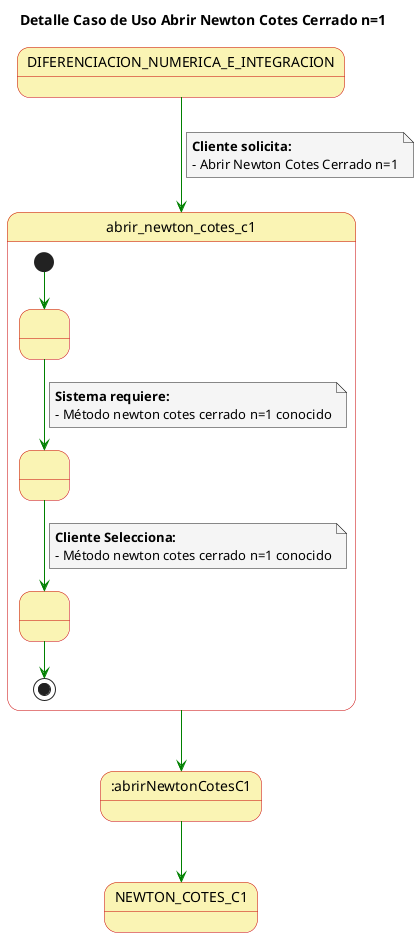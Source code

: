 @startuml

skinparam state {
  BackgroundColor #faf4b4
  BorderColor #c90000
}

skinparam note {
  BackgroundColor #f5f5f5
}

skinparam linetype polyline

title Detalle Caso de Uso Abrir Newton Cotes Cerrado n=1


DIFERENCIACION_NUMERICA_E_INTEGRACION-[#green]-> abrir_newton_cotes_c1
note on link
  **Cliente solicita:**
  - Abrir Newton Cotes Cerrado n=1
end note

state abrir_newton_cotes_c1{
  state 1 as " "
  state 2 as " "
  state 3 as " "
  
  [*] -[#green]-> 1
  1 -[#green]-> 2
  note on link
      **Sistema requiere:**
      - Método newton cotes cerrado n=1 conocido
  end note
  2 -[#green]-> 3
  note on link
    **Cliente Selecciona:**
    - Método newton cotes cerrado n=1 conocido
  end note
 
  3 -[#green]-> [*]
}

abrir_newton_cotes_c1-[#green]-> :abrirNewtonCotesC1

:abrirNewtonCotesC1-[#green]-> NEWTON_COTES_C1

@enduml